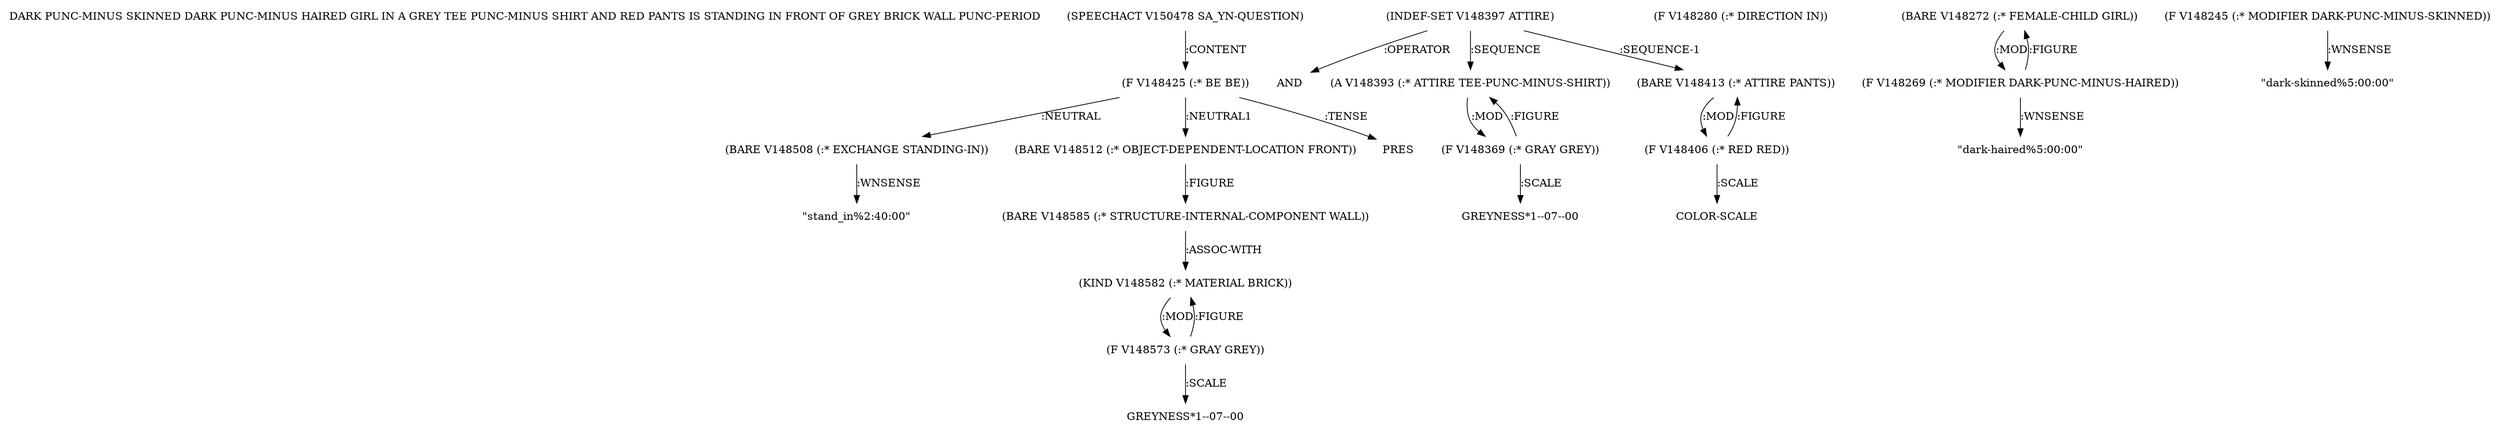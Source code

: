 digraph Terms {
  node [shape=none]
  "DARK PUNC-MINUS SKINNED DARK PUNC-MINUS HAIRED GIRL IN A GREY TEE PUNC-MINUS SHIRT AND RED PANTS IS STANDING IN FRONT OF GREY BRICK WALL PUNC-PERIOD"
  "V150478" [label="(SPEECHACT V150478 SA_YN-QUESTION)"]
  "V150478" -> "V148425" [label=":CONTENT"]
  "V148425" [label="(F V148425 (:* BE BE))"]
  "V148425" -> "V148508" [label=":NEUTRAL"]
  "V148425" -> "V148512" [label=":NEUTRAL1"]
  "V148425" -> "NT158314" [label=":TENSE"]
  "NT158314" [label="PRES"]
  "V148508" [label="(BARE V148508 (:* EXCHANGE STANDING-IN))"]
  "V148508" -> "NT158315" [label=":WNSENSE"]
  "NT158315" [label="\"stand_in%2:40:00\""]
  "V148512" [label="(BARE V148512 (:* OBJECT-DEPENDENT-LOCATION FRONT))"]
  "V148512" -> "V148585" [label=":FIGURE"]
  "V148585" [label="(BARE V148585 (:* STRUCTURE-INTERNAL-COMPONENT WALL))"]
  "V148585" -> "V148582" [label=":ASSOC-WITH"]
  "V148582" [label="(KIND V148582 (:* MATERIAL BRICK))"]
  "V148582" -> "V148573" [label=":MOD"]
  "V148573" [label="(F V148573 (:* GRAY GREY))"]
  "V148573" -> "V148582" [label=":FIGURE"]
  "V148573" -> "NT158316" [label=":SCALE"]
  "NT158316" [label="GREYNESS*1--07--00"]
  "V148397" [label="(INDEF-SET V148397 ATTIRE)"]
  "V148397" -> "NT158317" [label=":OPERATOR"]
  "NT158317" [label="AND"]
  "V148397" -> "V148393" [label=":SEQUENCE"]
  "V148397" -> "V148413" [label=":SEQUENCE-1"]
  "V148393" [label="(A V148393 (:* ATTIRE TEE-PUNC-MINUS-SHIRT))"]
  "V148393" -> "V148369" [label=":MOD"]
  "V148369" [label="(F V148369 (:* GRAY GREY))"]
  "V148369" -> "V148393" [label=":FIGURE"]
  "V148369" -> "NT158318" [label=":SCALE"]
  "NT158318" [label="GREYNESS*1--07--00"]
  "V148413" [label="(BARE V148413 (:* ATTIRE PANTS))"]
  "V148413" -> "V148406" [label=":MOD"]
  "V148406" [label="(F V148406 (:* RED RED))"]
  "V148406" -> "V148413" [label=":FIGURE"]
  "V148406" -> "NT158319" [label=":SCALE"]
  "NT158319" [label="COLOR-SCALE"]
  "V148280" [label="(F V148280 (:* DIRECTION IN))"]
  "V148272" [label="(BARE V148272 (:* FEMALE-CHILD GIRL))"]
  "V148272" -> "V148269" [label=":MOD"]
  "V148269" [label="(F V148269 (:* MODIFIER DARK-PUNC-MINUS-HAIRED))"]
  "V148269" -> "V148272" [label=":FIGURE"]
  "V148269" -> "NT158320" [label=":WNSENSE"]
  "NT158320" [label="\"dark-haired%5:00:00\""]
  "V148245" [label="(F V148245 (:* MODIFIER DARK-PUNC-MINUS-SKINNED))"]
  "V148245" -> "NT158321" [label=":WNSENSE"]
  "NT158321" [label="\"dark-skinned%5:00:00\""]
}
